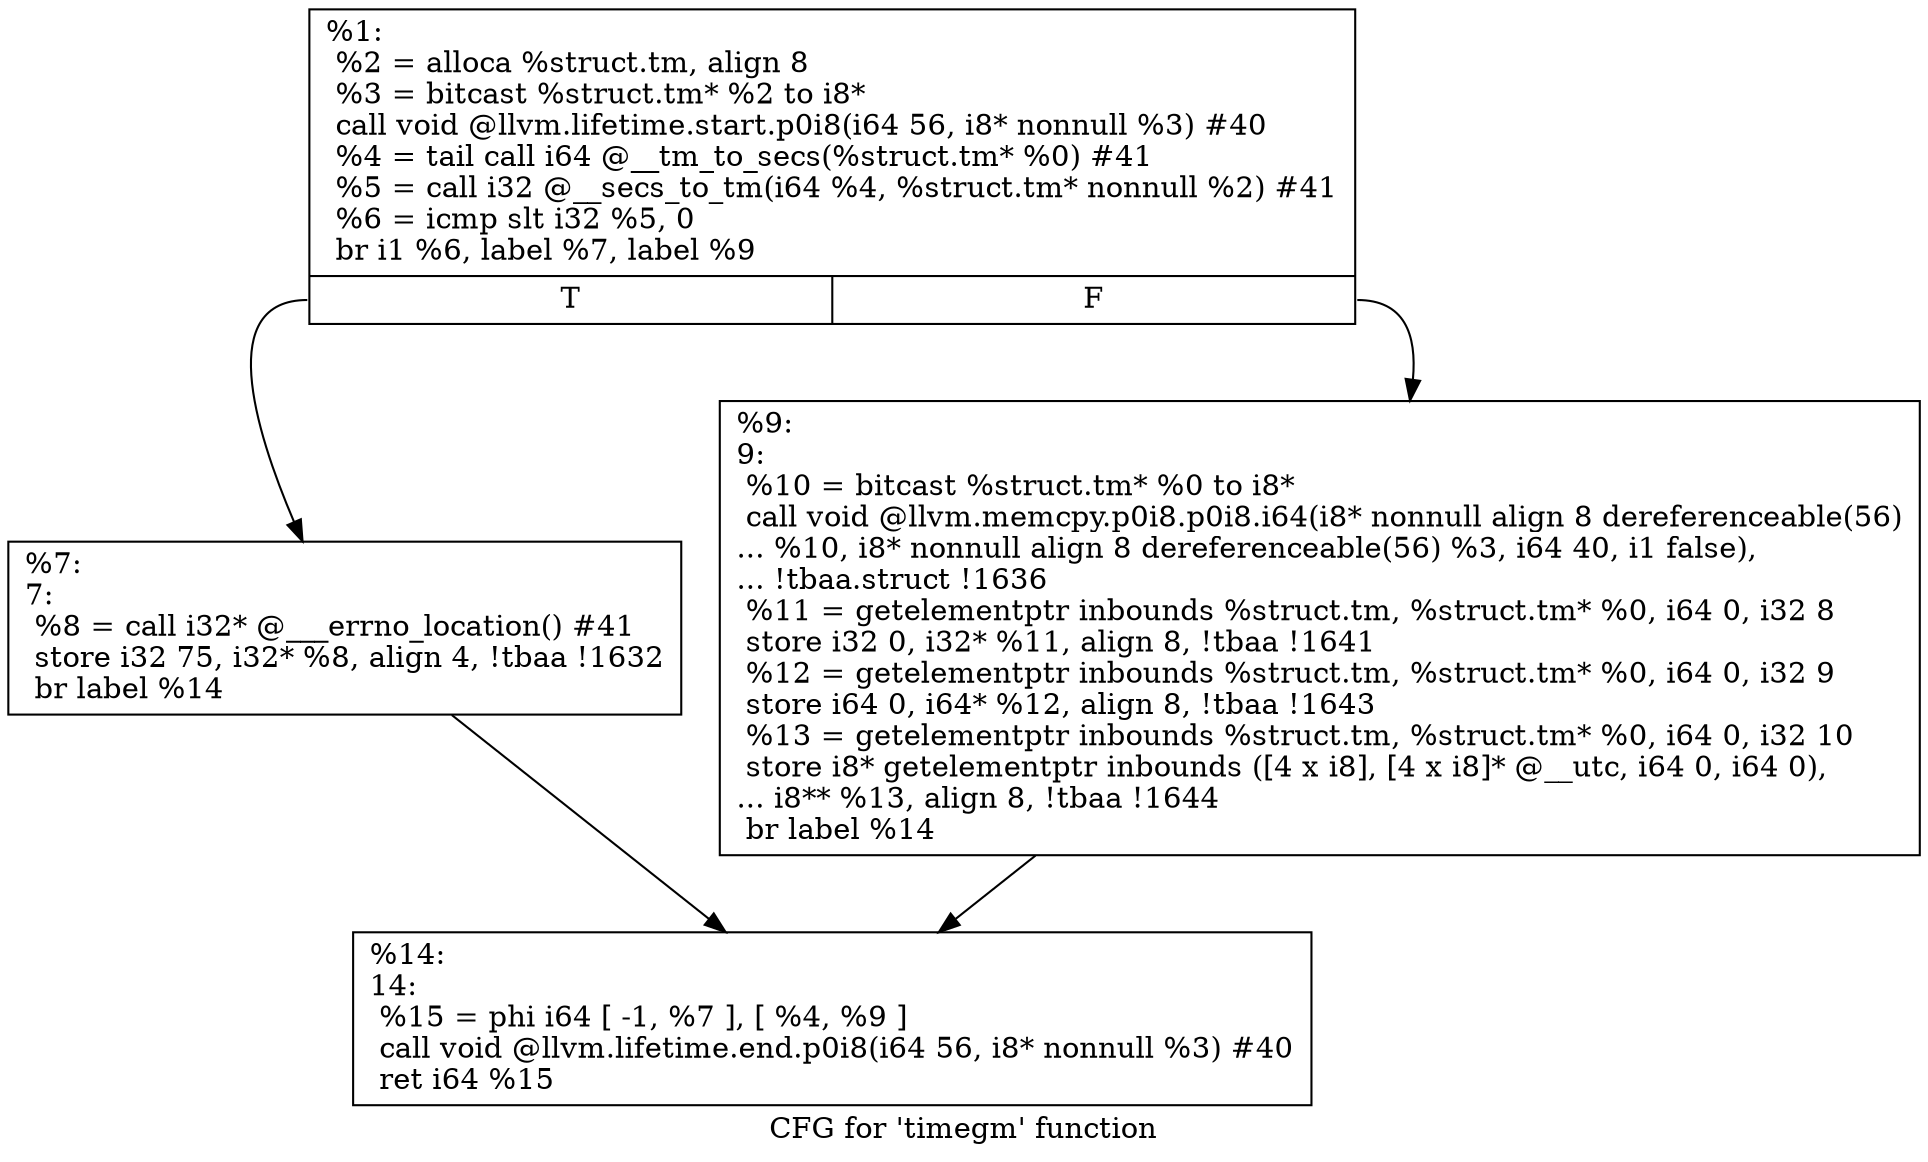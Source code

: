 digraph "CFG for 'timegm' function" {
	label="CFG for 'timegm' function";

	Node0x1b2f7c0 [shape=record,label="{%1:\l  %2 = alloca %struct.tm, align 8\l  %3 = bitcast %struct.tm* %2 to i8*\l  call void @llvm.lifetime.start.p0i8(i64 56, i8* nonnull %3) #40\l  %4 = tail call i64 @__tm_to_secs(%struct.tm* %0) #41\l  %5 = call i32 @__secs_to_tm(i64 %4, %struct.tm* nonnull %2) #41\l  %6 = icmp slt i32 %5, 0\l  br i1 %6, label %7, label %9\l|{<s0>T|<s1>F}}"];
	Node0x1b2f7c0:s0 -> Node0x1b2f810;
	Node0x1b2f7c0:s1 -> Node0x1b2f860;
	Node0x1b2f810 [shape=record,label="{%7:\l7:                                                \l  %8 = call i32* @___errno_location() #41\l  store i32 75, i32* %8, align 4, !tbaa !1632\l  br label %14\l}"];
	Node0x1b2f810 -> Node0x1b2f8b0;
	Node0x1b2f860 [shape=record,label="{%9:\l9:                                                \l  %10 = bitcast %struct.tm* %0 to i8*\l  call void @llvm.memcpy.p0i8.p0i8.i64(i8* nonnull align 8 dereferenceable(56)\l... %10, i8* nonnull align 8 dereferenceable(56) %3, i64 40, i1 false),\l... !tbaa.struct !1636\l  %11 = getelementptr inbounds %struct.tm, %struct.tm* %0, i64 0, i32 8\l  store i32 0, i32* %11, align 8, !tbaa !1641\l  %12 = getelementptr inbounds %struct.tm, %struct.tm* %0, i64 0, i32 9\l  store i64 0, i64* %12, align 8, !tbaa !1643\l  %13 = getelementptr inbounds %struct.tm, %struct.tm* %0, i64 0, i32 10\l  store i8* getelementptr inbounds ([4 x i8], [4 x i8]* @__utc, i64 0, i64 0),\l... i8** %13, align 8, !tbaa !1644\l  br label %14\l}"];
	Node0x1b2f860 -> Node0x1b2f8b0;
	Node0x1b2f8b0 [shape=record,label="{%14:\l14:                                               \l  %15 = phi i64 [ -1, %7 ], [ %4, %9 ]\l  call void @llvm.lifetime.end.p0i8(i64 56, i8* nonnull %3) #40\l  ret i64 %15\l}"];
}
